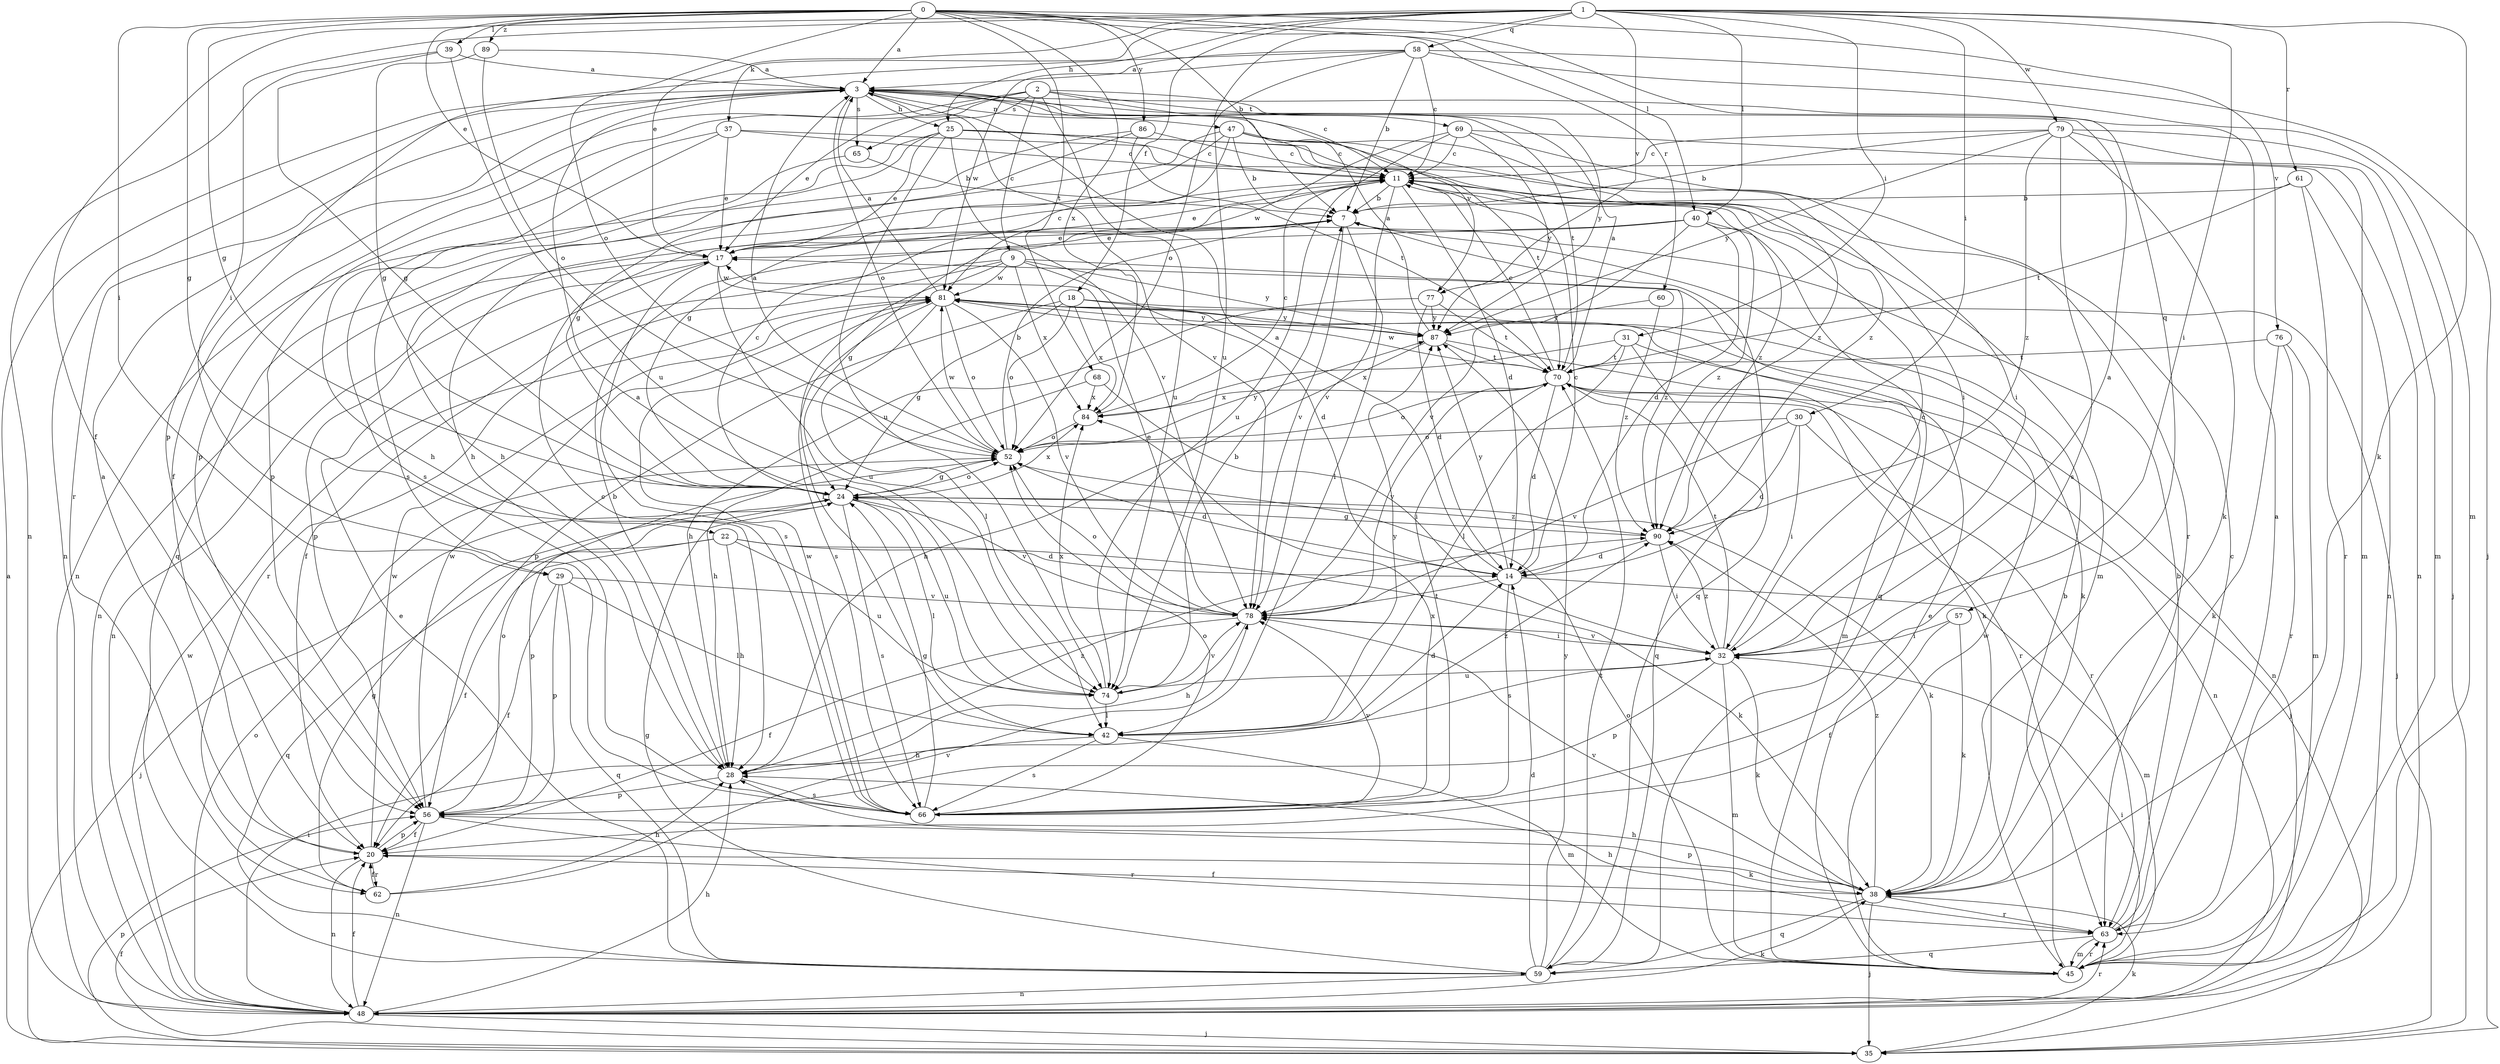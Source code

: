 strict digraph  {
0;
1;
2;
3;
7;
9;
11;
14;
17;
18;
20;
22;
24;
25;
28;
29;
30;
31;
32;
35;
37;
38;
39;
40;
42;
45;
47;
48;
52;
56;
57;
58;
59;
60;
61;
62;
63;
65;
66;
68;
69;
70;
74;
76;
77;
78;
79;
81;
84;
86;
87;
89;
90;
0 -> 3  [label=a];
0 -> 7  [label=b];
0 -> 17  [label=e];
0 -> 22  [label=g];
0 -> 24  [label=g];
0 -> 29  [label=i];
0 -> 39  [label=l];
0 -> 40  [label=l];
0 -> 52  [label=o];
0 -> 57  [label=q];
0 -> 60  [label=r];
0 -> 68  [label=t];
0 -> 76  [label=v];
0 -> 84  [label=x];
0 -> 86  [label=y];
0 -> 89  [label=z];
1 -> 17  [label=e];
1 -> 18  [label=f];
1 -> 20  [label=f];
1 -> 25  [label=h];
1 -> 29  [label=i];
1 -> 30  [label=i];
1 -> 31  [label=i];
1 -> 32  [label=i];
1 -> 37  [label=k];
1 -> 38  [label=k];
1 -> 40  [label=l];
1 -> 58  [label=q];
1 -> 61  [label=r];
1 -> 74  [label=u];
1 -> 77  [label=v];
1 -> 79  [label=w];
2 -> 9  [label=c];
2 -> 11  [label=c];
2 -> 17  [label=e];
2 -> 20  [label=f];
2 -> 56  [label=p];
2 -> 65  [label=s];
2 -> 69  [label=t];
2 -> 74  [label=u];
2 -> 87  [label=y];
3 -> 25  [label=h];
3 -> 47  [label=n];
3 -> 48  [label=n];
3 -> 52  [label=o];
3 -> 62  [label=r];
3 -> 65  [label=s];
3 -> 70  [label=t];
3 -> 77  [label=v];
3 -> 78  [label=v];
7 -> 17  [label=e];
7 -> 42  [label=l];
7 -> 48  [label=n];
7 -> 59  [label=q];
7 -> 78  [label=v];
9 -> 14  [label=d];
9 -> 20  [label=f];
9 -> 42  [label=l];
9 -> 62  [label=r];
9 -> 81  [label=w];
9 -> 84  [label=x];
9 -> 87  [label=y];
9 -> 90  [label=z];
11 -> 7  [label=b];
11 -> 14  [label=d];
11 -> 17  [label=e];
11 -> 45  [label=m];
11 -> 78  [label=v];
11 -> 90  [label=z];
14 -> 3  [label=a];
14 -> 11  [label=c];
14 -> 45  [label=m];
14 -> 66  [label=s];
14 -> 78  [label=v];
14 -> 87  [label=y];
17 -> 11  [label=c];
17 -> 48  [label=n];
17 -> 56  [label=p];
17 -> 66  [label=s];
17 -> 74  [label=u];
17 -> 81  [label=w];
18 -> 24  [label=g];
18 -> 35  [label=j];
18 -> 52  [label=o];
18 -> 56  [label=p];
18 -> 84  [label=x];
18 -> 87  [label=y];
20 -> 3  [label=a];
20 -> 38  [label=k];
20 -> 48  [label=n];
20 -> 56  [label=p];
20 -> 62  [label=r];
20 -> 81  [label=w];
22 -> 14  [label=d];
22 -> 20  [label=f];
22 -> 28  [label=h];
22 -> 38  [label=k];
22 -> 59  [label=q];
22 -> 74  [label=u];
24 -> 11  [label=c];
24 -> 35  [label=j];
24 -> 38  [label=k];
24 -> 42  [label=l];
24 -> 52  [label=o];
24 -> 56  [label=p];
24 -> 66  [label=s];
24 -> 74  [label=u];
24 -> 78  [label=v];
24 -> 84  [label=x];
24 -> 90  [label=z];
25 -> 11  [label=c];
25 -> 17  [label=e];
25 -> 28  [label=h];
25 -> 32  [label=i];
25 -> 66  [label=s];
25 -> 74  [label=u];
25 -> 78  [label=v];
25 -> 90  [label=z];
28 -> 7  [label=b];
28 -> 56  [label=p];
28 -> 66  [label=s];
28 -> 90  [label=z];
29 -> 20  [label=f];
29 -> 42  [label=l];
29 -> 56  [label=p];
29 -> 59  [label=q];
29 -> 78  [label=v];
30 -> 14  [label=d];
30 -> 32  [label=i];
30 -> 52  [label=o];
30 -> 63  [label=r];
30 -> 78  [label=v];
31 -> 42  [label=l];
31 -> 48  [label=n];
31 -> 59  [label=q];
31 -> 70  [label=t];
31 -> 84  [label=x];
32 -> 3  [label=a];
32 -> 11  [label=c];
32 -> 38  [label=k];
32 -> 45  [label=m];
32 -> 56  [label=p];
32 -> 70  [label=t];
32 -> 74  [label=u];
32 -> 78  [label=v];
32 -> 90  [label=z];
35 -> 3  [label=a];
35 -> 20  [label=f];
35 -> 38  [label=k];
35 -> 56  [label=p];
37 -> 11  [label=c];
37 -> 17  [label=e];
37 -> 28  [label=h];
37 -> 48  [label=n];
37 -> 56  [label=p];
38 -> 20  [label=f];
38 -> 28  [label=h];
38 -> 35  [label=j];
38 -> 56  [label=p];
38 -> 59  [label=q];
38 -> 63  [label=r];
38 -> 78  [label=v];
38 -> 90  [label=z];
39 -> 3  [label=a];
39 -> 24  [label=g];
39 -> 48  [label=n];
39 -> 74  [label=u];
40 -> 14  [label=d];
40 -> 17  [label=e];
40 -> 24  [label=g];
40 -> 59  [label=q];
40 -> 78  [label=v];
40 -> 90  [label=z];
42 -> 14  [label=d];
42 -> 28  [label=h];
42 -> 45  [label=m];
42 -> 66  [label=s];
42 -> 87  [label=y];
42 -> 90  [label=z];
45 -> 7  [label=b];
45 -> 17  [label=e];
45 -> 32  [label=i];
45 -> 52  [label=o];
45 -> 63  [label=r];
45 -> 81  [label=w];
47 -> 7  [label=b];
47 -> 11  [label=c];
47 -> 24  [label=g];
47 -> 28  [label=h];
47 -> 59  [label=q];
47 -> 63  [label=r];
47 -> 70  [label=t];
47 -> 90  [label=z];
48 -> 20  [label=f];
48 -> 28  [label=h];
48 -> 32  [label=i];
48 -> 35  [label=j];
48 -> 38  [label=k];
48 -> 52  [label=o];
48 -> 63  [label=r];
48 -> 81  [label=w];
52 -> 3  [label=a];
52 -> 7  [label=b];
52 -> 14  [label=d];
52 -> 24  [label=g];
52 -> 81  [label=w];
52 -> 87  [label=y];
56 -> 20  [label=f];
56 -> 48  [label=n];
56 -> 52  [label=o];
56 -> 63  [label=r];
56 -> 81  [label=w];
57 -> 20  [label=f];
57 -> 32  [label=i];
57 -> 38  [label=k];
58 -> 3  [label=a];
58 -> 7  [label=b];
58 -> 11  [label=c];
58 -> 35  [label=j];
58 -> 45  [label=m];
58 -> 52  [label=o];
58 -> 56  [label=p];
58 -> 81  [label=w];
59 -> 14  [label=d];
59 -> 17  [label=e];
59 -> 24  [label=g];
59 -> 48  [label=n];
59 -> 70  [label=t];
59 -> 87  [label=y];
60 -> 87  [label=y];
60 -> 90  [label=z];
61 -> 7  [label=b];
61 -> 48  [label=n];
61 -> 63  [label=r];
61 -> 70  [label=t];
62 -> 20  [label=f];
62 -> 24  [label=g];
62 -> 28  [label=h];
62 -> 78  [label=v];
63 -> 3  [label=a];
63 -> 7  [label=b];
63 -> 11  [label=c];
63 -> 28  [label=h];
63 -> 45  [label=m];
63 -> 59  [label=q];
65 -> 7  [label=b];
65 -> 66  [label=s];
66 -> 11  [label=c];
66 -> 24  [label=g];
66 -> 52  [label=o];
66 -> 70  [label=t];
66 -> 78  [label=v];
66 -> 81  [label=w];
66 -> 84  [label=x];
68 -> 28  [label=h];
68 -> 32  [label=i];
68 -> 84  [label=x];
69 -> 11  [label=c];
69 -> 32  [label=i];
69 -> 45  [label=m];
69 -> 74  [label=u];
69 -> 81  [label=w];
69 -> 87  [label=y];
70 -> 3  [label=a];
70 -> 11  [label=c];
70 -> 14  [label=d];
70 -> 35  [label=j];
70 -> 48  [label=n];
70 -> 52  [label=o];
70 -> 63  [label=r];
70 -> 78  [label=v];
70 -> 81  [label=w];
70 -> 84  [label=x];
74 -> 3  [label=a];
74 -> 7  [label=b];
74 -> 42  [label=l];
74 -> 78  [label=v];
74 -> 84  [label=x];
76 -> 38  [label=k];
76 -> 45  [label=m];
76 -> 63  [label=r];
76 -> 70  [label=t];
77 -> 14  [label=d];
77 -> 28  [label=h];
77 -> 70  [label=t];
77 -> 87  [label=y];
78 -> 17  [label=e];
78 -> 20  [label=f];
78 -> 28  [label=h];
78 -> 32  [label=i];
78 -> 52  [label=o];
79 -> 7  [label=b];
79 -> 11  [label=c];
79 -> 35  [label=j];
79 -> 38  [label=k];
79 -> 45  [label=m];
79 -> 66  [label=s];
79 -> 87  [label=y];
79 -> 90  [label=z];
81 -> 3  [label=a];
81 -> 38  [label=k];
81 -> 42  [label=l];
81 -> 45  [label=m];
81 -> 52  [label=o];
81 -> 66  [label=s];
81 -> 78  [label=v];
81 -> 87  [label=y];
84 -> 11  [label=c];
84 -> 52  [label=o];
86 -> 11  [label=c];
86 -> 24  [label=g];
86 -> 48  [label=n];
86 -> 70  [label=t];
87 -> 3  [label=a];
87 -> 28  [label=h];
87 -> 38  [label=k];
87 -> 70  [label=t];
89 -> 3  [label=a];
89 -> 24  [label=g];
89 -> 52  [label=o];
90 -> 14  [label=d];
90 -> 24  [label=g];
90 -> 32  [label=i];
}
